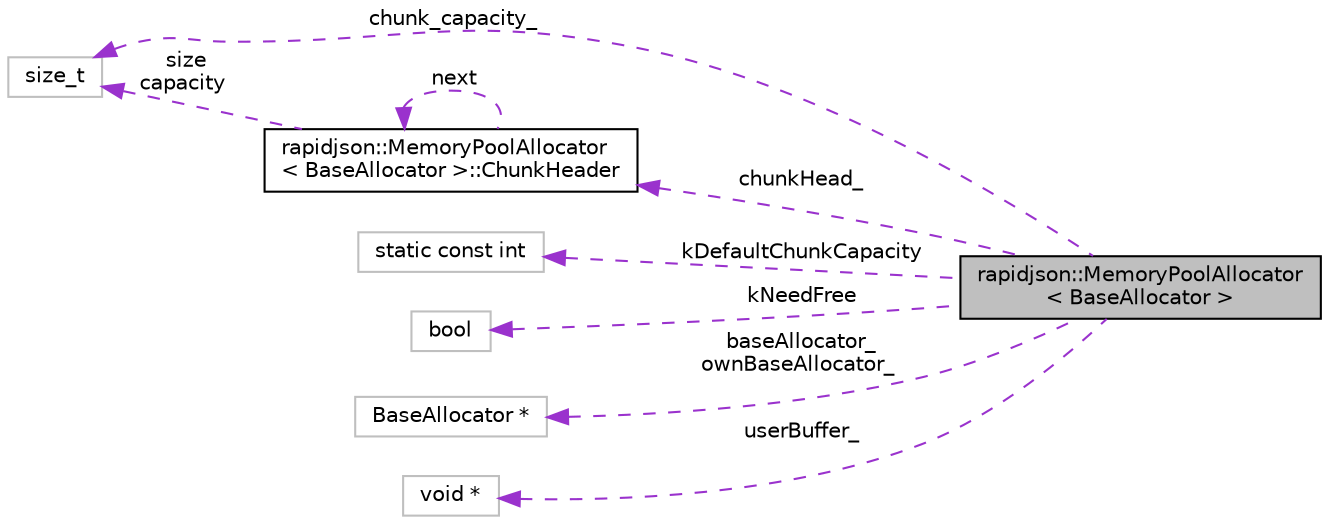digraph "rapidjson::MemoryPoolAllocator&lt; BaseAllocator &gt;"
{
 // INTERACTIVE_SVG=YES
 // LATEX_PDF_SIZE
  edge [fontname="Helvetica",fontsize="10",labelfontname="Helvetica",labelfontsize="10"];
  node [fontname="Helvetica",fontsize="10",shape=record];
  rankdir="LR";
  Node1 [label="rapidjson::MemoryPoolAllocator\l\< BaseAllocator \>",height=0.2,width=0.4,color="black", fillcolor="grey75", style="filled", fontcolor="black",tooltip="Default memory allocator used by the parser and DOM."];
  Node2 -> Node1 [dir="back",color="darkorchid3",fontsize="10",style="dashed",label=" chunkHead_" ,fontname="Helvetica"];
  Node2 [label="rapidjson::MemoryPoolAllocator\l\< BaseAllocator \>::ChunkHeader",height=0.2,width=0.4,color="black", fillcolor="white", style="filled",URL="$structrapidjson_1_1_memory_pool_allocator_1_1_chunk_header.html",tooltip="Chunk header for perpending to each chunk."];
  Node2 -> Node2 [dir="back",color="darkorchid3",fontsize="10",style="dashed",label=" next" ,fontname="Helvetica"];
  Node3 -> Node2 [dir="back",color="darkorchid3",fontsize="10",style="dashed",label=" size\ncapacity" ,fontname="Helvetica"];
  Node3 [label="size_t",height=0.2,width=0.4,color="grey75", fillcolor="white", style="filled",tooltip=" "];
  Node4 -> Node1 [dir="back",color="darkorchid3",fontsize="10",style="dashed",label=" kDefaultChunkCapacity" ,fontname="Helvetica"];
  Node4 [label="static const int",height=0.2,width=0.4,color="grey75", fillcolor="white", style="filled",tooltip=" "];
  Node5 -> Node1 [dir="back",color="darkorchid3",fontsize="10",style="dashed",label=" kNeedFree" ,fontname="Helvetica"];
  Node5 [label="bool",height=0.2,width=0.4,color="grey75", fillcolor="white", style="filled",tooltip=" "];
  Node6 -> Node1 [dir="back",color="darkorchid3",fontsize="10",style="dashed",label=" baseAllocator_\nownBaseAllocator_" ,fontname="Helvetica"];
  Node6 [label="BaseAllocator *",height=0.2,width=0.4,color="grey75", fillcolor="white", style="filled",tooltip=" "];
  Node3 -> Node1 [dir="back",color="darkorchid3",fontsize="10",style="dashed",label=" chunk_capacity_" ,fontname="Helvetica"];
  Node7 -> Node1 [dir="back",color="darkorchid3",fontsize="10",style="dashed",label=" userBuffer_" ,fontname="Helvetica"];
  Node7 [label="void *",height=0.2,width=0.4,color="grey75", fillcolor="white", style="filled",tooltip=" "];
}
